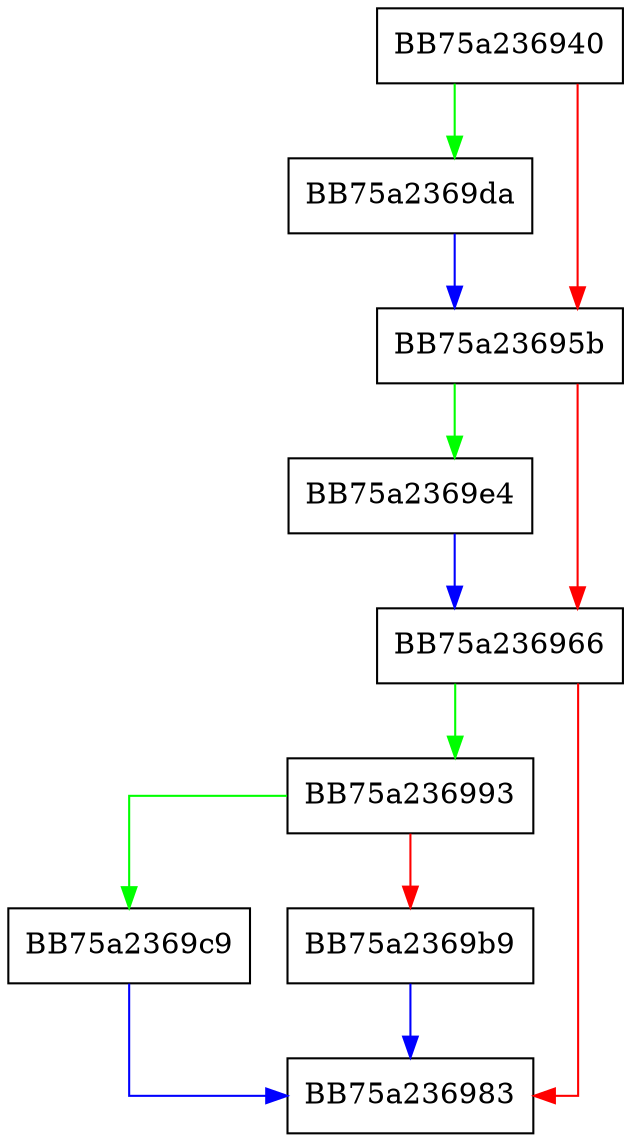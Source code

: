 digraph close_src_size {
  node [shape="box"];
  graph [splines=ortho];
  BB75a236940 -> BB75a2369da [color="green"];
  BB75a236940 -> BB75a23695b [color="red"];
  BB75a23695b -> BB75a2369e4 [color="green"];
  BB75a23695b -> BB75a236966 [color="red"];
  BB75a236966 -> BB75a236993 [color="green"];
  BB75a236966 -> BB75a236983 [color="red"];
  BB75a236993 -> BB75a2369c9 [color="green"];
  BB75a236993 -> BB75a2369b9 [color="red"];
  BB75a2369b9 -> BB75a236983 [color="blue"];
  BB75a2369c9 -> BB75a236983 [color="blue"];
  BB75a2369da -> BB75a23695b [color="blue"];
  BB75a2369e4 -> BB75a236966 [color="blue"];
}